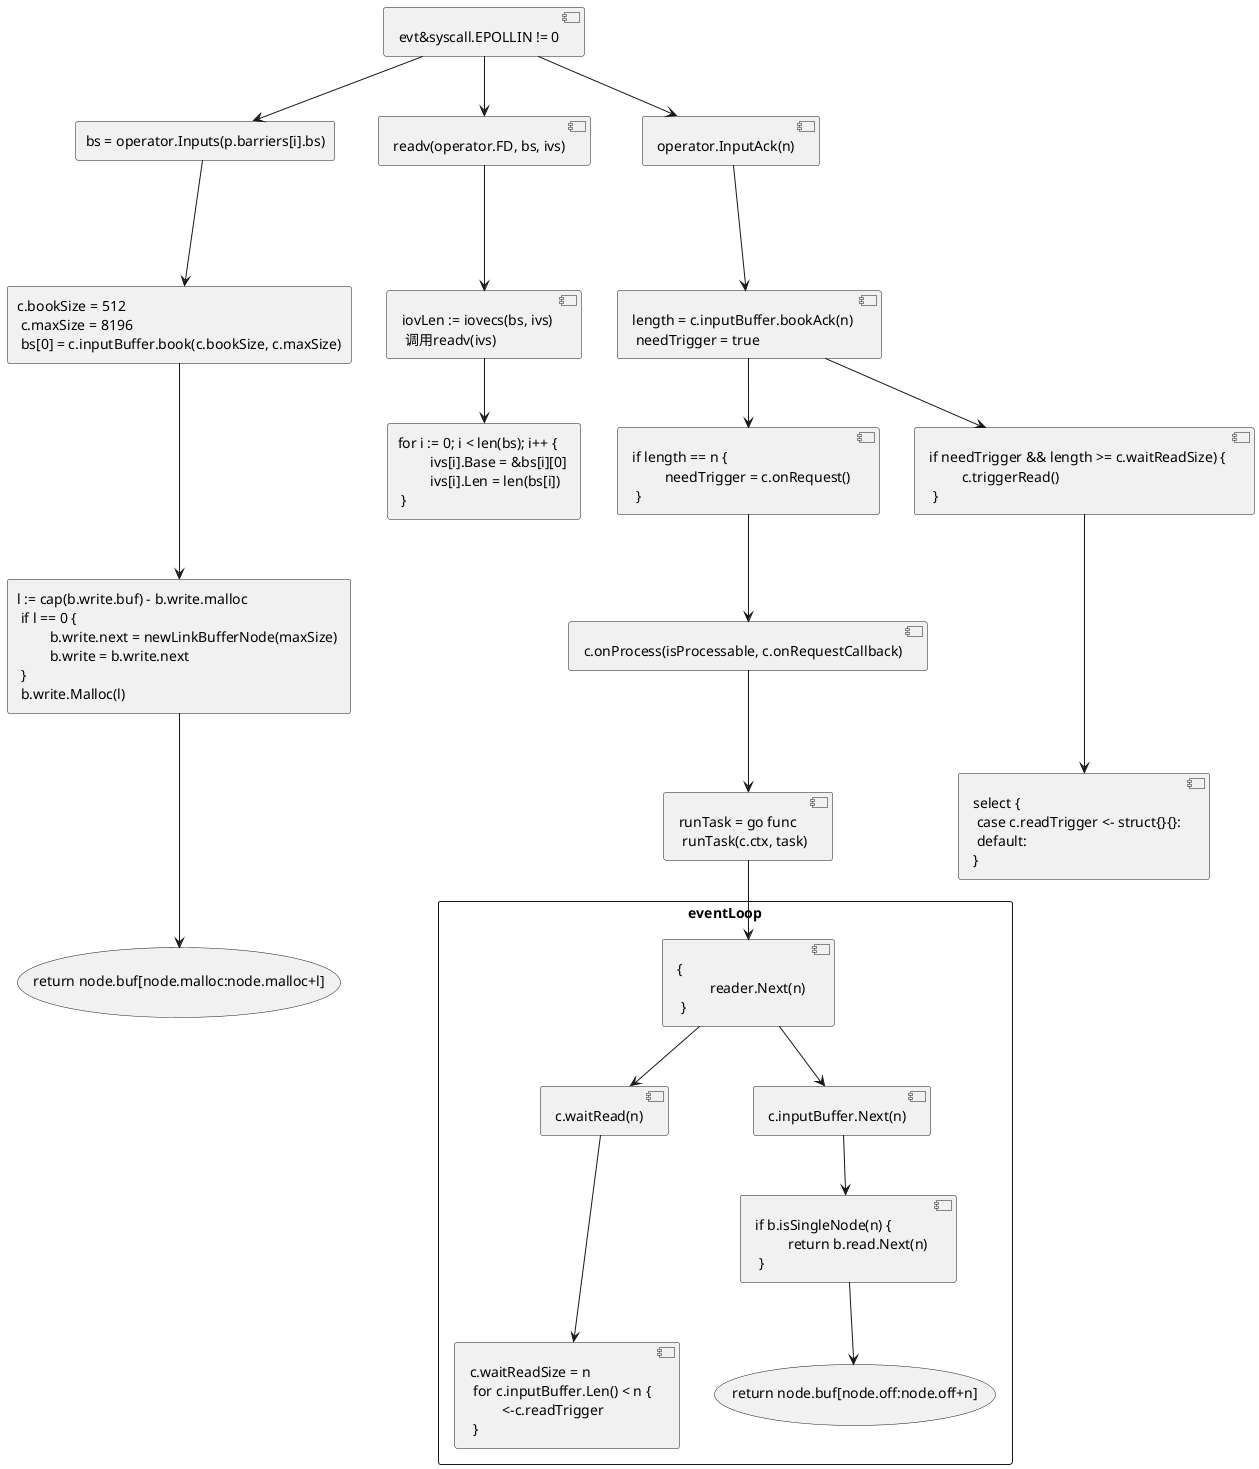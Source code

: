 @startuml

rectangle "eventLoop" {
    [{ \n<U+0009> reader.Next(n) \n }]
    [c.waitRead(n)]
    [c.inputBuffer.Next(n)]
    [c.waitReadSize = n \n for c.inputBuffer.Len() < n { \n<U+0009> <-c.readTrigger \n }]
    [if b.isSingleNode(n) { \n<U+0009> return b.read.Next(n) \n }]
    (return node.buf[node.off:node.off+n])
}

rectangle "c.bookSize = 512 \n c.maxSize = 8196 \n bs[0] = c.inputBuffer.book(c.bookSize, c.maxSize)" as inputs
rectangle "l := cap(b.write.buf) - b.write.malloc \n if l == 0 { \n<U+0009> b.write.next = newLinkBufferNode(maxSize) \n<U+0009> b.write = b.write.next \n } \n b.write.Malloc(l)" as book
rectangle "for i := 0; i < len(bs); i++ { \n<U+0009> ivs[i].Base = &bs[i][0] \n<U+0009> ivs[i].Len = len(bs[i]) \n }" as iovecs
rectangle "bs = operator.Inputs(p.barriers[i].bs)" as bs
bs ---> inputs
inputs ---> book
book ---> (return node.buf[node.malloc:node.malloc+l])
[readv(operator.FD, bs, ivs)] ---> [iovLen := iovecs(bs, ivs) \n 调用readv(ivs)]
[iovLen := iovecs(bs, ivs) \n 调用readv(ivs)] --> iovecs

[evt&syscall.EPOLLIN != 0] --> bs
[evt&syscall.EPOLLIN != 0] --> [readv(operator.FD, bs, ivs)]
[evt&syscall.EPOLLIN != 0] --> [operator.InputAck(n)]

[operator.InputAck(n)] ---> [length = c.inputBuffer.bookAck(n) \n needTrigger = true]
[length = c.inputBuffer.bookAck(n) \n needTrigger = true] --> [if length == n { \n<U+0009> needTrigger = c.onRequest() \n }]
[if length == n { \n<U+0009> needTrigger = c.onRequest() \n }] --> [c.onProcess(isProcessable, c.onRequestCallback)]
[c.onProcess(isProcessable, c.onRequestCallback)] --> [runTask = go func \n runTask(c.ctx, task)]
[runTask = go func \n runTask(c.ctx, task)] --> [{ \n<U+0009> reader.Next(n) \n }]
[{ \n<U+0009> reader.Next(n) \n }] --> [c.waitRead(n)]
[c.waitRead(n)] ---> [c.waitReadSize = n \n for c.inputBuffer.Len() < n { \n<U+0009> <-c.readTrigger \n }]
[{ \n<U+0009> reader.Next(n) \n }] --> [c.inputBuffer.Next(n)]
[c.inputBuffer.Next(n)] --> [if b.isSingleNode(n) { \n<U+0009> return b.read.Next(n) \n }]
[if b.isSingleNode(n) { \n<U+0009> return b.read.Next(n) \n }] --> (return node.buf[node.off:node.off+n])
[length = c.inputBuffer.bookAck(n) \n needTrigger = true] --> [if needTrigger && length >= c.waitReadSize) { \n<U+0009> c.triggerRead() \n }]
[if needTrigger && length >= c.waitReadSize) { \n<U+0009> c.triggerRead() \n }] ---> [select { \n case c.readTrigger <- struct{}{}: \n default: \n}]

@enduml
